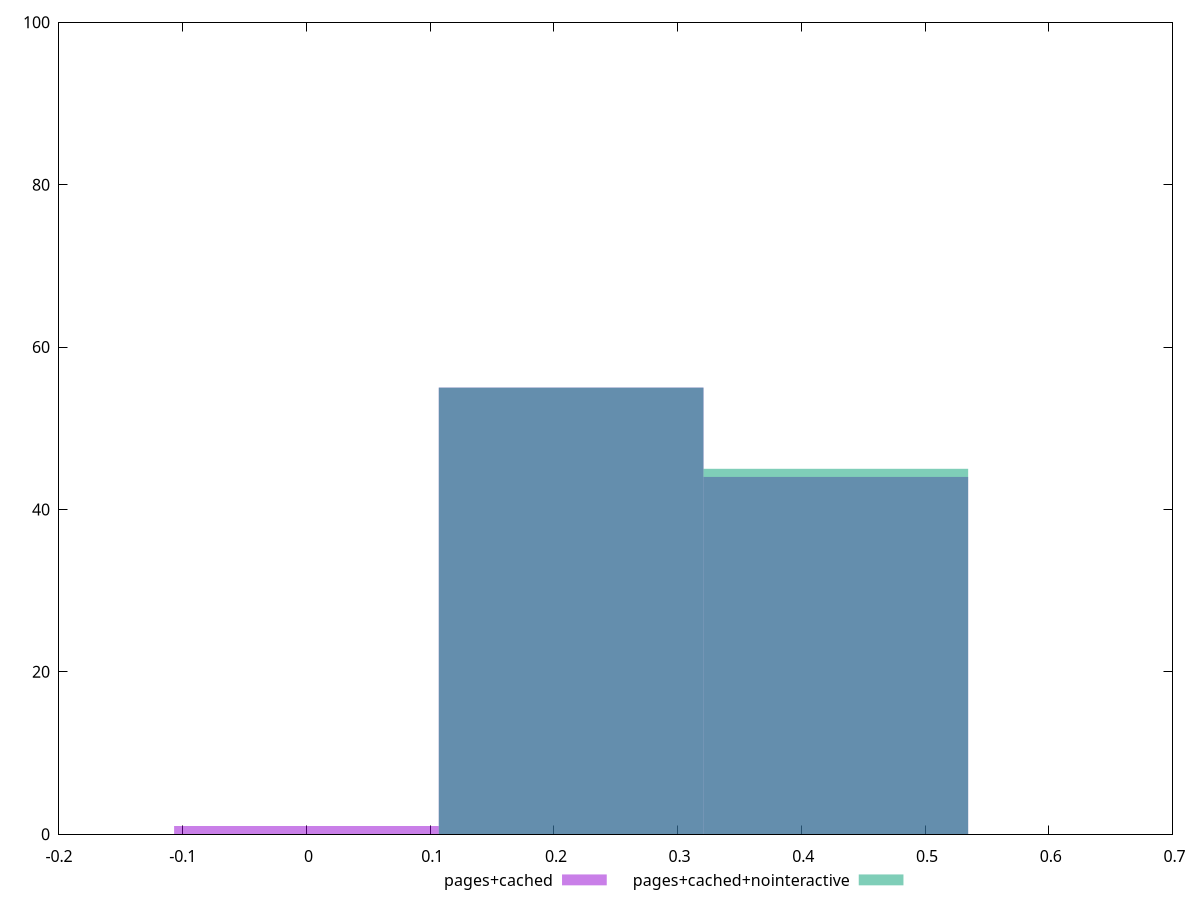 reset
set terminal svg size 640, 500 enhanced background rgb 'white'
set output "reprap/cumulative-layout-shift/comparison/histogram/2_vs_3.svg"

$pagesCached <<EOF
0.2139361607000091 55
0.4278723214000182 44
0 1
EOF

$pagesCachedNointeractive <<EOF
0.2139361607000091 55
0.4278723214000182 45
EOF

set key outside below
set boxwidth 0.2139361607000091
set yrange [0:100]
set style fill transparent solid 0.5 noborder

plot \
  $pagesCached title "pages+cached" with boxes, \
  $pagesCachedNointeractive title "pages+cached+nointeractive" with boxes, \


reset